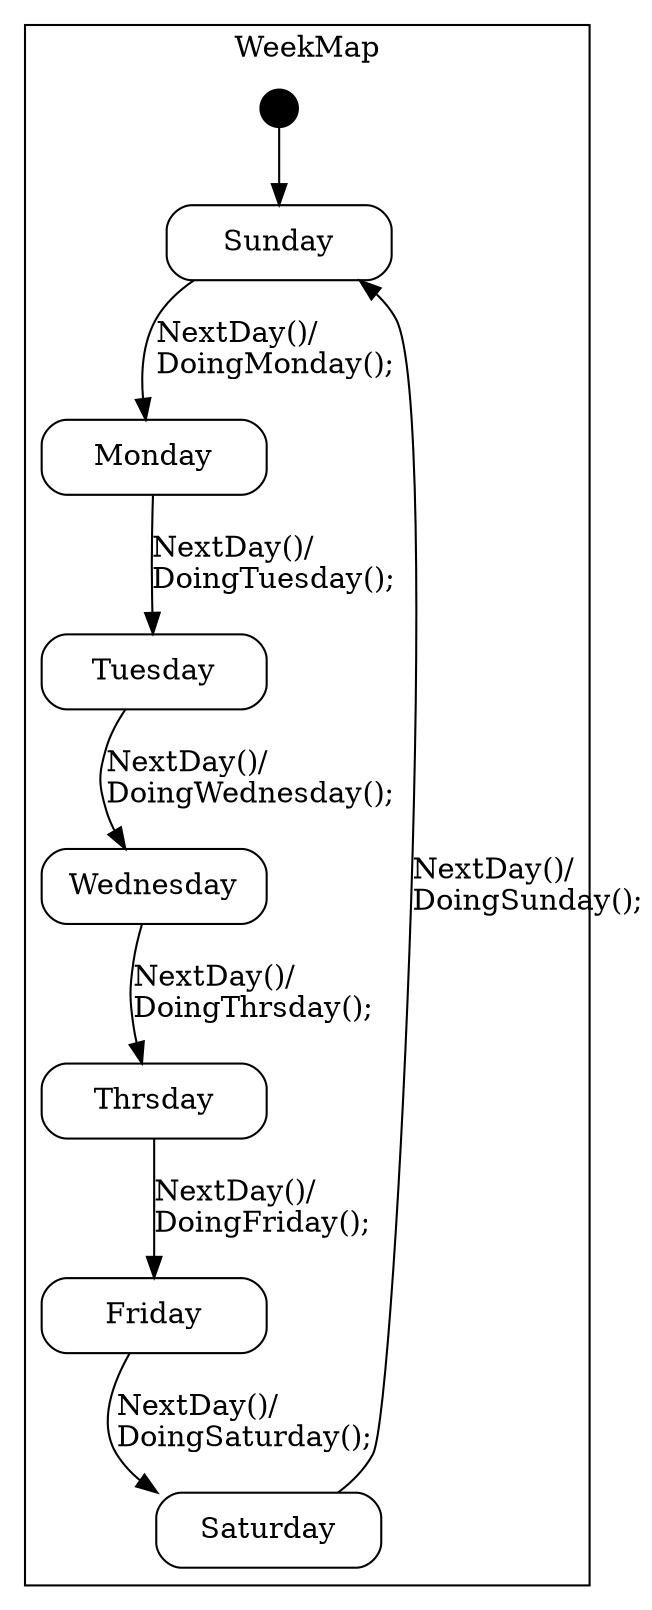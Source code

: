 digraph week {

    node
        [shape=Mrecord width=1.5];

    subgraph cluster_WeekMap {

        label="WeekMap";

        //
        // States (Nodes)
        //

        "WeekMap::Sunday"
            [label="{Sunday}"];

        "WeekMap::Monday"
            [label="{Monday}"];

        "WeekMap::Tuesday"
            [label="{Tuesday}"];

        "WeekMap::Wednesday"
            [label="{Wednesday}"];

        "WeekMap::Thrsday"
            [label="{Thrsday}"];

        "WeekMap::Friday"
            [label="{Friday}"];

        "WeekMap::Saturday"
            [label="{Saturday}"];

        "%start"
            [label="" shape=circle style=filled fillcolor=black width=0.25];

        //
        // Transitions (Edges)
        //

        "WeekMap::Sunday" -> "WeekMap::Monday"
            [label="NextDay()/\lDoingMonday();\l"];

        "WeekMap::Monday" -> "WeekMap::Tuesday"
            [label="NextDay()/\lDoingTuesday();\l"];

        "WeekMap::Tuesday" -> "WeekMap::Wednesday"
            [label="NextDay()/\lDoingWednesday();\l"];

        "WeekMap::Wednesday" -> "WeekMap::Thrsday"
            [label="NextDay()/\lDoingThrsday();\l"];

        "WeekMap::Thrsday" -> "WeekMap::Friday"
            [label="NextDay()/\lDoingFriday();\l"];

        "WeekMap::Friday" -> "WeekMap::Saturday"
            [label="NextDay()/\lDoingSaturday();\l"];

        "WeekMap::Saturday" -> "WeekMap::Sunday"
            [label="NextDay()/\lDoingSunday();\l"];

        "%start" -> "WeekMap::Sunday"
    }

}
